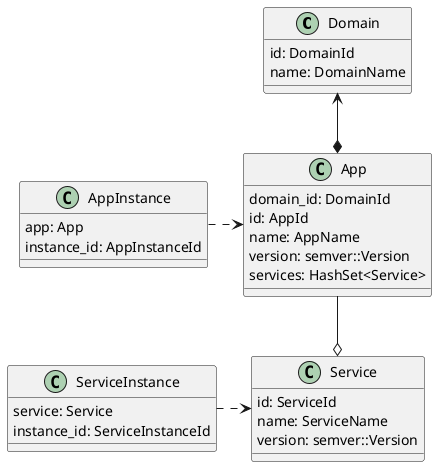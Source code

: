 @startuml

Domain <--* App
App --o Service
App <.left. AppInstance
Service <.left. ServiceInstance

class Domain {
id: DomainId
name: DomainName
}

class App {
domain_id: DomainId
id: AppId
name: AppName
version: semver::Version
services: HashSet<Service>
}

class Service {
id: ServiceId
name: ServiceName
version: semver::Version
}

class AppInstance {
app: App
instance_id: AppInstanceId
}

class ServiceInstance {
service: Service
instance_id: ServiceInstanceId
}


@enduml